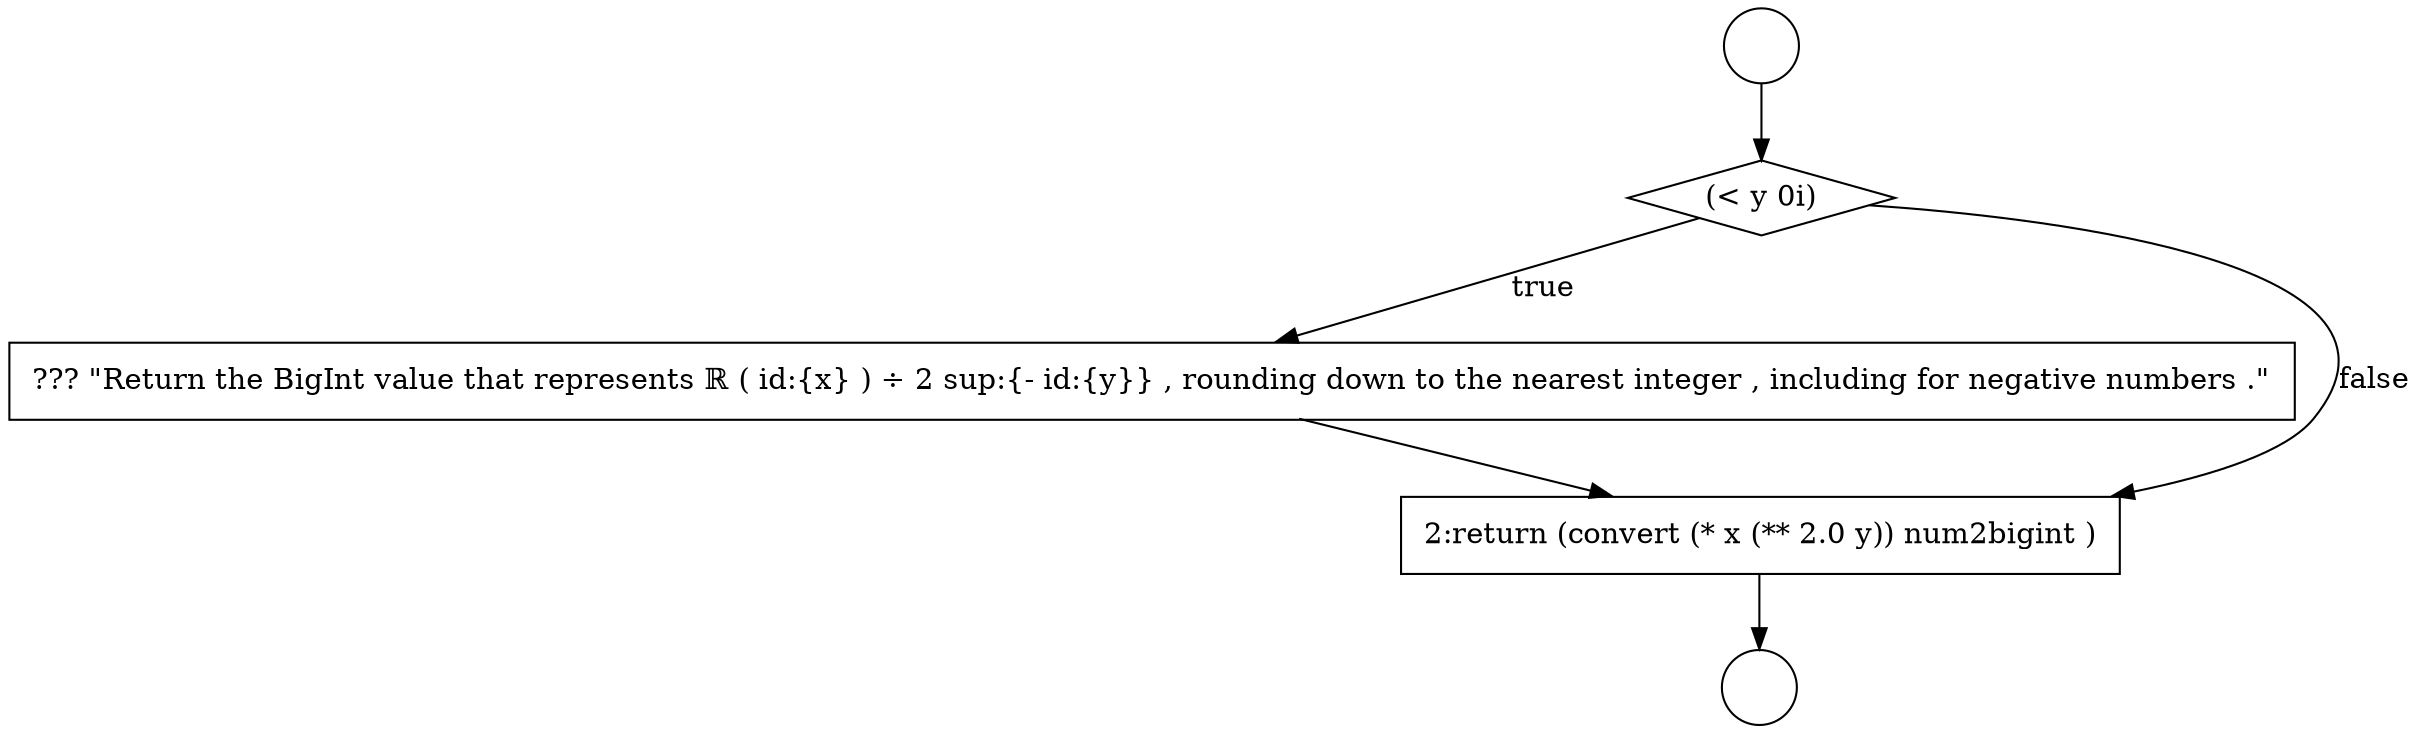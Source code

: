 digraph {
  node179 [shape=diamond, label=<<font color="black">(&lt; y 0i)</font>> color="black" fillcolor="white" style=filled]
  node180 [shape=none, margin=0, label=<<font color="black">
    <table border="0" cellborder="1" cellspacing="0" cellpadding="10">
      <tr><td align="left">??? &quot;Return the BigInt value that represents ℝ ( id:{x} ) &divide; 2 sup:{- id:{y}} , rounding down to the nearest integer , including for negative numbers .&quot;</td></tr>
    </table>
  </font>> color="black" fillcolor="white" style=filled]
  node181 [shape=none, margin=0, label=<<font color="black">
    <table border="0" cellborder="1" cellspacing="0" cellpadding="10">
      <tr><td align="left">2:return (convert (* x (** 2.0 y)) num2bigint )</td></tr>
    </table>
  </font>> color="black" fillcolor="white" style=filled]
  node177 [shape=circle label=" " color="black" fillcolor="white" style=filled]
  node178 [shape=circle label=" " color="black" fillcolor="white" style=filled]
  node177 -> node179 [ color="black"]
  node179 -> node180 [label=<<font color="black">true</font>> color="black"]
  node179 -> node181 [label=<<font color="black">false</font>> color="black"]
  node180 -> node181 [ color="black"]
  node181 -> node178 [ color="black"]
}
